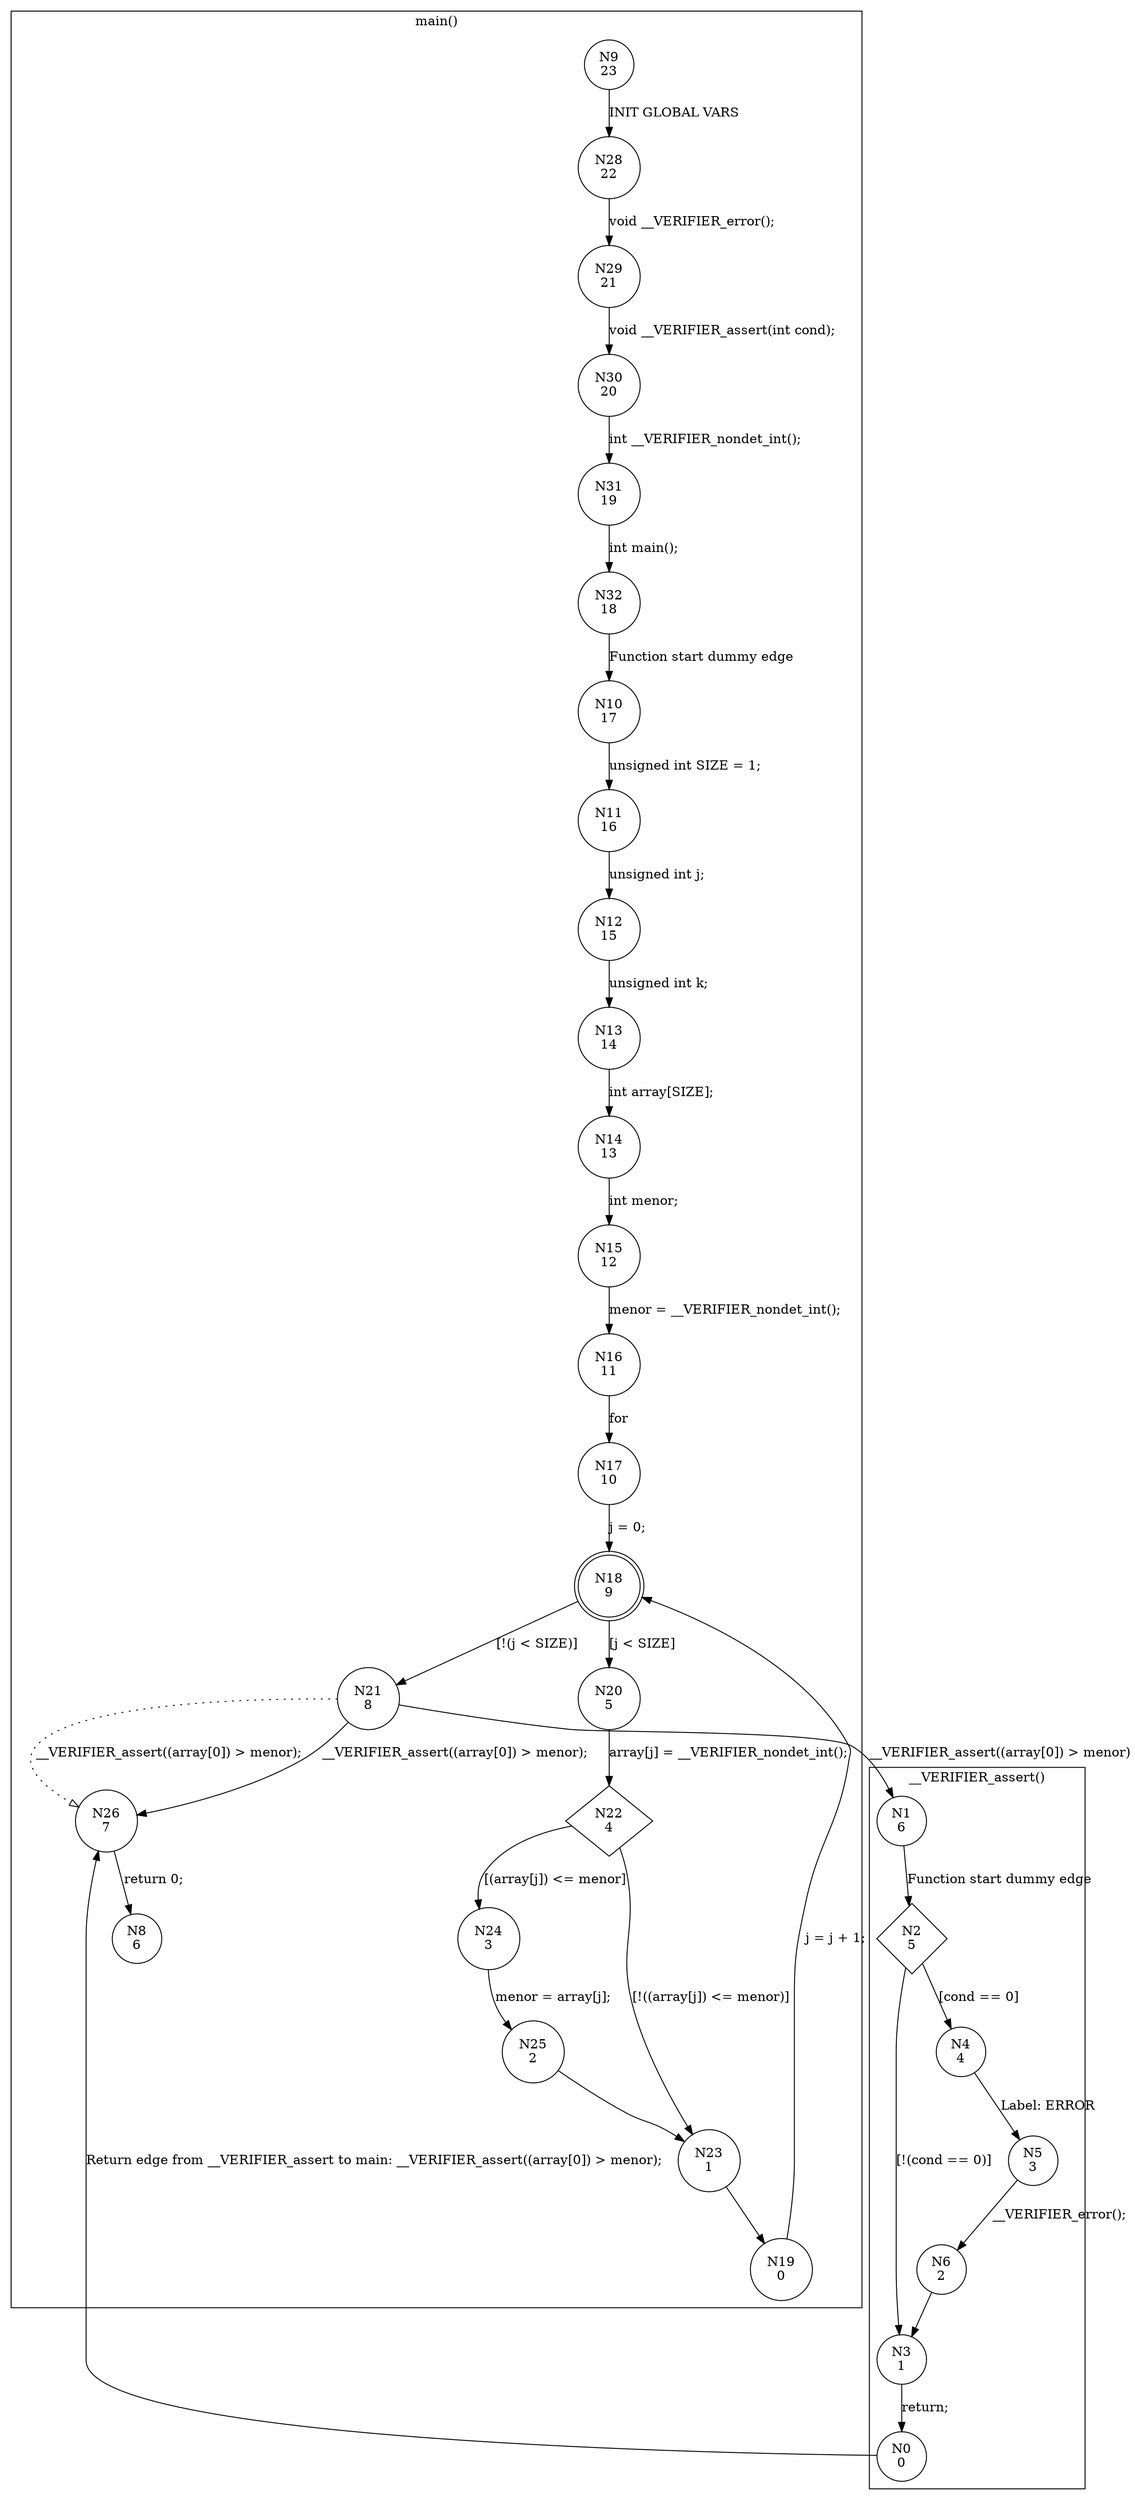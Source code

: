 digraph CFA {
9 [shape="circle" label="N9\n23"]
28 [shape="circle" label="N28\n22"]
29 [shape="circle" label="N29\n21"]
30 [shape="circle" label="N30\n20"]
31 [shape="circle" label="N31\n19"]
32 [shape="circle" label="N32\n18"]
10 [shape="circle" label="N10\n17"]
11 [shape="circle" label="N11\n16"]
12 [shape="circle" label="N12\n15"]
13 [shape="circle" label="N13\n14"]
14 [shape="circle" label="N14\n13"]
15 [shape="circle" label="N15\n12"]
16 [shape="circle" label="N16\n11"]
17 [shape="circle" label="N17\n10"]
18 [shape="doublecircle" label="N18\n9"]
21 [shape="circle" label="N21\n8"]
1 [shape="circle" label="N1\n6"]
2 [shape="diamond" label="N2\n5"]
3 [shape="circle" label="N3\n1"]
0 [shape="circle" label="N0\n0"]
26 [shape="circle" label="N26\n7"]
8 [shape="circle" label="N8\n6"]
4 [shape="circle" label="N4\n4"]
5 [shape="circle" label="N5\n3"]
6 [shape="circle" label="N6\n2"]
20 [shape="circle" label="N20\n5"]
22 [shape="diamond" label="N22\n4"]
23 [shape="circle" label="N23\n1"]
19 [shape="circle" label="N19\n0"]
24 [shape="circle" label="N24\n3"]
25 [shape="circle" label="N25\n2"]
node [shape="circle"]
subgraph cluster___VERIFIER_assert {
label="__VERIFIER_assert()"
1 -> 2 [label="Function start dummy edge"]
2 -> 4 [label="[cond == 0]"]
2 -> 3 [label="[!(cond == 0)]"]
3 -> 0 [label="return;"]
4 -> 5 [label="Label: ERROR"]
5 -> 6 [label="__VERIFIER_error();"]
6 -> 3 [label=""]}
subgraph cluster_main {
label="main()"
9 -> 28 [label="INIT GLOBAL VARS"]
28 -> 29 [label="void __VERIFIER_error();"]
29 -> 30 [label="void __VERIFIER_assert(int cond);"]
30 -> 31 [label="int __VERIFIER_nondet_int();"]
31 -> 32 [label="int main();"]
32 -> 10 [label="Function start dummy edge"]
10 -> 11 [label="unsigned int SIZE = 1;"]
11 -> 12 [label="unsigned int j;"]
12 -> 13 [label="unsigned int k;"]
13 -> 14 [label="int array[SIZE];"]
14 -> 15 [label="int menor;"]
15 -> 16 [label="menor = __VERIFIER_nondet_int();"]
16 -> 17 [label="for"]
17 -> 18 [label="j = 0;"]
18 -> 20 [label="[j < SIZE]"]
18 -> 21 [label="[!(j < SIZE)]"]
21 -> 26 [label="__VERIFIER_assert((array[0]) > menor);" style="dotted" arrowhead="empty"]
21 -> 26 [label="__VERIFIER_assert((array[0]) > menor);"]
26 -> 8 [label="return 0;"]
20 -> 22 [label="array[j] = __VERIFIER_nondet_int();"]
22 -> 24 [label="[(array[j]) <= menor]"]
22 -> 23 [label="[!((array[j]) <= menor)]"]
23 -> 19 [label=""]
19 -> 18 [label="j = j + 1;"]
24 -> 25 [label="menor = array[j];"]
25 -> 23 [label=""]}
21 -> 1 [label="__VERIFIER_assert((array[0]) > menor)"]
0 -> 26 [label="Return edge from __VERIFIER_assert to main: __VERIFIER_assert((array[0]) > menor);"]}